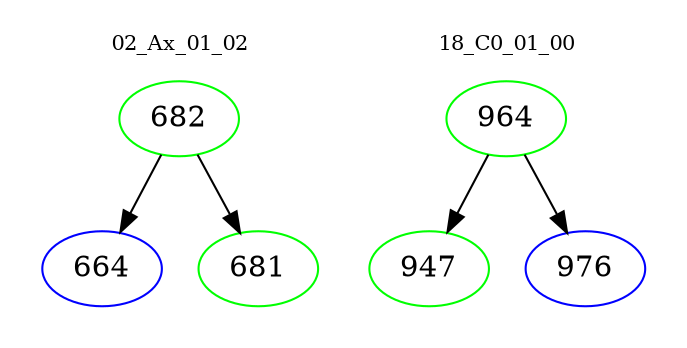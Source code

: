 digraph{
subgraph cluster_0 {
color = white
label = "02_Ax_01_02";
fontsize=10;
T0_682 [label="682", color="green"]
T0_682 -> T0_664 [color="black"]
T0_664 [label="664", color="blue"]
T0_682 -> T0_681 [color="black"]
T0_681 [label="681", color="green"]
}
subgraph cluster_1 {
color = white
label = "18_C0_01_00";
fontsize=10;
T1_964 [label="964", color="green"]
T1_964 -> T1_947 [color="black"]
T1_947 [label="947", color="green"]
T1_964 -> T1_976 [color="black"]
T1_976 [label="976", color="blue"]
}
}
